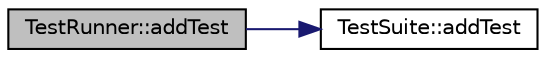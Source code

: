 digraph "TestRunner::addTest"
{
  edge [fontname="Helvetica",fontsize="10",labelfontname="Helvetica",labelfontsize="10"];
  node [fontname="Helvetica",fontsize="10",shape=record];
  rankdir="LR";
  Node1 [label="TestRunner::addTest",height=0.2,width=0.4,color="black", fillcolor="grey75", style="filled", fontcolor="black"];
  Node1 -> Node2 [color="midnightblue",fontsize="10",style="solid",fontname="Helvetica"];
  Node2 [label="TestSuite::addTest",height=0.2,width=0.4,color="black", fillcolor="white", style="filled",URL="$class_test_suite.html#a8cd9628eee382a9670076765ec25cfa8",tooltip="Adds a test to the suite. "];
}
